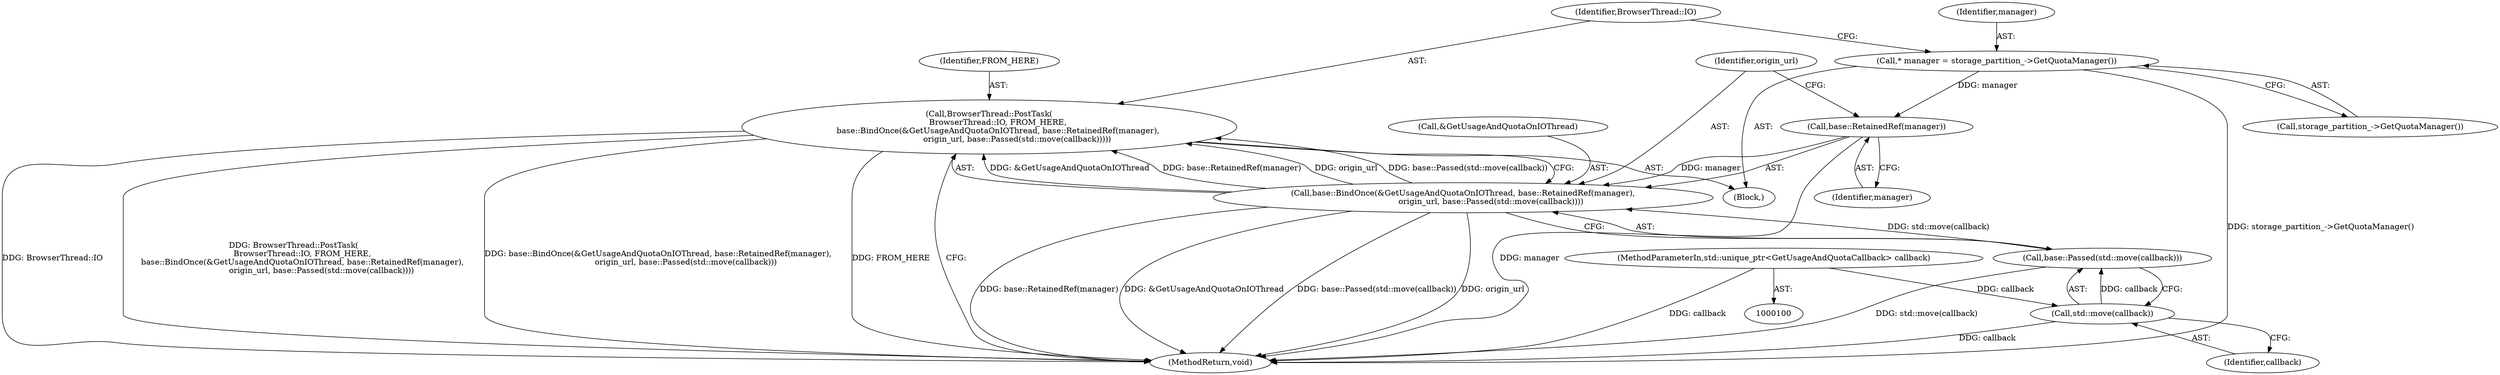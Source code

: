 digraph "0_Chrome_3c8e4852477d5b1e2da877808c998dc57db9460f_32@API" {
"1000125" [label="(Call,BrowserThread::PostTask(\n       BrowserThread::IO, FROM_HERE,\n       base::BindOnce(&GetUsageAndQuotaOnIOThread, base::RetainedRef(manager),\n                      origin_url, base::Passed(std::move(callback)))))"];
"1000128" [label="(Call,base::BindOnce(&GetUsageAndQuotaOnIOThread, base::RetainedRef(manager),\n                      origin_url, base::Passed(std::move(callback))))"];
"1000131" [label="(Call,base::RetainedRef(manager))"];
"1000122" [label="(Call,* manager = storage_partition_->GetQuotaManager())"];
"1000134" [label="(Call,base::Passed(std::move(callback)))"];
"1000135" [label="(Call,std::move(callback))"];
"1000102" [label="(MethodParameterIn,std::unique_ptr<GetUsageAndQuotaCallback> callback)"];
"1000102" [label="(MethodParameterIn,std::unique_ptr<GetUsageAndQuotaCallback> callback)"];
"1000129" [label="(Call,&GetUsageAndQuotaOnIOThread)"];
"1000126" [label="(Identifier,BrowserThread::IO)"];
"1000137" [label="(MethodReturn,void)"];
"1000133" [label="(Identifier,origin_url)"];
"1000134" [label="(Call,base::Passed(std::move(callback)))"];
"1000122" [label="(Call,* manager = storage_partition_->GetQuotaManager())"];
"1000123" [label="(Identifier,manager)"];
"1000128" [label="(Call,base::BindOnce(&GetUsageAndQuotaOnIOThread, base::RetainedRef(manager),\n                      origin_url, base::Passed(std::move(callback))))"];
"1000124" [label="(Call,storage_partition_->GetQuotaManager())"];
"1000135" [label="(Call,std::move(callback))"];
"1000127" [label="(Identifier,FROM_HERE)"];
"1000125" [label="(Call,BrowserThread::PostTask(\n       BrowserThread::IO, FROM_HERE,\n       base::BindOnce(&GetUsageAndQuotaOnIOThread, base::RetainedRef(manager),\n                      origin_url, base::Passed(std::move(callback)))))"];
"1000132" [label="(Identifier,manager)"];
"1000136" [label="(Identifier,callback)"];
"1000103" [label="(Block,)"];
"1000131" [label="(Call,base::RetainedRef(manager))"];
"1000125" -> "1000103"  [label="AST: "];
"1000125" -> "1000128"  [label="CFG: "];
"1000126" -> "1000125"  [label="AST: "];
"1000127" -> "1000125"  [label="AST: "];
"1000128" -> "1000125"  [label="AST: "];
"1000137" -> "1000125"  [label="CFG: "];
"1000125" -> "1000137"  [label="DDG: BrowserThread::IO"];
"1000125" -> "1000137"  [label="DDG: BrowserThread::PostTask(\n       BrowserThread::IO, FROM_HERE,\n       base::BindOnce(&GetUsageAndQuotaOnIOThread, base::RetainedRef(manager),\n                      origin_url, base::Passed(std::move(callback))))"];
"1000125" -> "1000137"  [label="DDG: FROM_HERE"];
"1000125" -> "1000137"  [label="DDG: base::BindOnce(&GetUsageAndQuotaOnIOThread, base::RetainedRef(manager),\n                      origin_url, base::Passed(std::move(callback)))"];
"1000128" -> "1000125"  [label="DDG: &GetUsageAndQuotaOnIOThread"];
"1000128" -> "1000125"  [label="DDG: base::RetainedRef(manager)"];
"1000128" -> "1000125"  [label="DDG: origin_url"];
"1000128" -> "1000125"  [label="DDG: base::Passed(std::move(callback))"];
"1000128" -> "1000134"  [label="CFG: "];
"1000129" -> "1000128"  [label="AST: "];
"1000131" -> "1000128"  [label="AST: "];
"1000133" -> "1000128"  [label="AST: "];
"1000134" -> "1000128"  [label="AST: "];
"1000128" -> "1000137"  [label="DDG: &GetUsageAndQuotaOnIOThread"];
"1000128" -> "1000137"  [label="DDG: base::Passed(std::move(callback))"];
"1000128" -> "1000137"  [label="DDG: origin_url"];
"1000128" -> "1000137"  [label="DDG: base::RetainedRef(manager)"];
"1000131" -> "1000128"  [label="DDG: manager"];
"1000134" -> "1000128"  [label="DDG: std::move(callback)"];
"1000131" -> "1000132"  [label="CFG: "];
"1000132" -> "1000131"  [label="AST: "];
"1000133" -> "1000131"  [label="CFG: "];
"1000131" -> "1000137"  [label="DDG: manager"];
"1000122" -> "1000131"  [label="DDG: manager"];
"1000122" -> "1000103"  [label="AST: "];
"1000122" -> "1000124"  [label="CFG: "];
"1000123" -> "1000122"  [label="AST: "];
"1000124" -> "1000122"  [label="AST: "];
"1000126" -> "1000122"  [label="CFG: "];
"1000122" -> "1000137"  [label="DDG: storage_partition_->GetQuotaManager()"];
"1000134" -> "1000135"  [label="CFG: "];
"1000135" -> "1000134"  [label="AST: "];
"1000134" -> "1000137"  [label="DDG: std::move(callback)"];
"1000135" -> "1000134"  [label="DDG: callback"];
"1000135" -> "1000136"  [label="CFG: "];
"1000136" -> "1000135"  [label="AST: "];
"1000135" -> "1000137"  [label="DDG: callback"];
"1000102" -> "1000135"  [label="DDG: callback"];
"1000102" -> "1000100"  [label="AST: "];
"1000102" -> "1000137"  [label="DDG: callback"];
}
